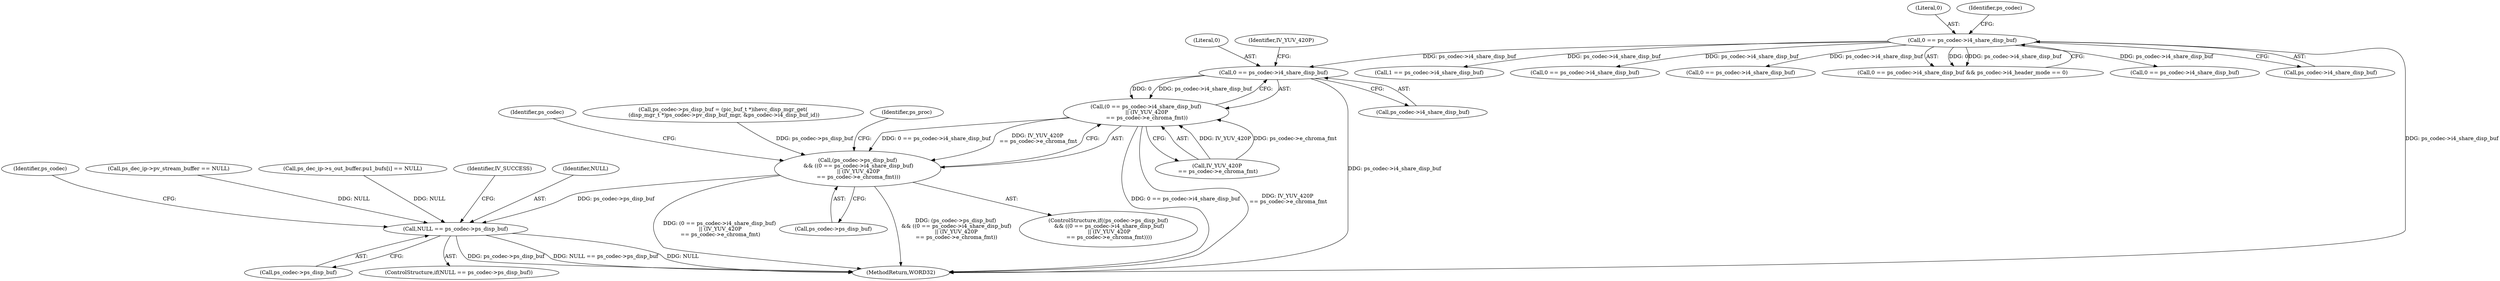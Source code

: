 digraph "0_Android_a33f6725d7e9f92330f995ce2dcf4faa33f6433f@pointer" {
"1000513" [label="(Call,0 == ps_codec->i4_share_disp_buf)"];
"1000353" [label="(Call,0 == ps_codec->i4_share_disp_buf)"];
"1000512" [label="(Call,(0 == ps_codec->i4_share_disp_buf)\n || (IV_YUV_420P\n == ps_codec->e_chroma_fmt))"];
"1000508" [label="(Call,(ps_codec->ps_disp_buf)\n && ((0 == ps_codec->i4_share_disp_buf)\n || (IV_YUV_420P\n == ps_codec->e_chroma_fmt)))"];
"1000670" [label="(Call,NULL == ps_codec->ps_disp_buf)"];
"1000678" [label="(Identifier,ps_codec)"];
"1000589" [label="(Identifier,ps_codec)"];
"1000672" [label="(Call,ps_codec->ps_disp_buf)"];
"1000354" [label="(Literal,0)"];
"1000694" [label="(Call,1 == ps_codec->i4_share_disp_buf)"];
"1000360" [label="(Identifier,ps_codec)"];
"1000507" [label="(ControlStructure,if((ps_codec->ps_disp_buf)\n && ((0 == ps_codec->i4_share_disp_buf)\n || (IV_YUV_420P\n == ps_codec->e_chroma_fmt))))"];
"1000670" [label="(Call,NULL == ps_codec->ps_disp_buf)"];
"1000514" [label="(Literal,0)"];
"1000259" [label="(Call,ps_dec_ip->pv_stream_buffer == NULL)"];
"1000509" [label="(Call,ps_codec->ps_disp_buf)"];
"1000508" [label="(Call,(ps_codec->ps_disp_buf)\n && ((0 == ps_codec->i4_share_disp_buf)\n || (IV_YUV_420P\n == ps_codec->e_chroma_fmt)))"];
"1001570" [label="(Call,0 == ps_codec->i4_share_disp_buf)"];
"1000518" [label="(Call,IV_YUV_420P\n == ps_codec->e_chroma_fmt)"];
"1000403" [label="(Call,ps_dec_ip->s_out_buffer.pu1_bufs[i] == NULL)"];
"1000519" [label="(Identifier,IV_YUV_420P)"];
"1001906" [label="(MethodReturn,WORD32)"];
"1000686" [label="(Identifier,IV_SUCCESS)"];
"1000491" [label="(Call,ps_codec->ps_disp_buf = (pic_buf_t *)ihevc_disp_mgr_get(\n (disp_mgr_t *)ps_codec->pv_disp_buf_mgr, &ps_codec->i4_disp_buf_id))"];
"1000513" [label="(Call,0 == ps_codec->i4_share_disp_buf)"];
"1000669" [label="(ControlStructure,if(NULL == ps_codec->ps_disp_buf))"];
"1001748" [label="(Call,0 == ps_codec->i4_share_disp_buf)"];
"1000526" [label="(Identifier,ps_proc)"];
"1000352" [label="(Call,0 == ps_codec->i4_share_disp_buf && ps_codec->i4_header_mode == 0)"];
"1001290" [label="(Call,0 == ps_codec->i4_share_disp_buf)"];
"1000515" [label="(Call,ps_codec->i4_share_disp_buf)"];
"1000355" [label="(Call,ps_codec->i4_share_disp_buf)"];
"1000512" [label="(Call,(0 == ps_codec->i4_share_disp_buf)\n || (IV_YUV_420P\n == ps_codec->e_chroma_fmt))"];
"1000353" [label="(Call,0 == ps_codec->i4_share_disp_buf)"];
"1000671" [label="(Identifier,NULL)"];
"1000513" -> "1000512"  [label="AST: "];
"1000513" -> "1000515"  [label="CFG: "];
"1000514" -> "1000513"  [label="AST: "];
"1000515" -> "1000513"  [label="AST: "];
"1000519" -> "1000513"  [label="CFG: "];
"1000512" -> "1000513"  [label="CFG: "];
"1000513" -> "1001906"  [label="DDG: ps_codec->i4_share_disp_buf"];
"1000513" -> "1000512"  [label="DDG: 0"];
"1000513" -> "1000512"  [label="DDG: ps_codec->i4_share_disp_buf"];
"1000353" -> "1000513"  [label="DDG: ps_codec->i4_share_disp_buf"];
"1000353" -> "1000352"  [label="AST: "];
"1000353" -> "1000355"  [label="CFG: "];
"1000354" -> "1000353"  [label="AST: "];
"1000355" -> "1000353"  [label="AST: "];
"1000360" -> "1000353"  [label="CFG: "];
"1000352" -> "1000353"  [label="CFG: "];
"1000353" -> "1001906"  [label="DDG: ps_codec->i4_share_disp_buf"];
"1000353" -> "1000352"  [label="DDG: 0"];
"1000353" -> "1000352"  [label="DDG: ps_codec->i4_share_disp_buf"];
"1000353" -> "1000694"  [label="DDG: ps_codec->i4_share_disp_buf"];
"1000353" -> "1001290"  [label="DDG: ps_codec->i4_share_disp_buf"];
"1000353" -> "1001570"  [label="DDG: ps_codec->i4_share_disp_buf"];
"1000353" -> "1001748"  [label="DDG: ps_codec->i4_share_disp_buf"];
"1000512" -> "1000508"  [label="AST: "];
"1000512" -> "1000518"  [label="CFG: "];
"1000518" -> "1000512"  [label="AST: "];
"1000508" -> "1000512"  [label="CFG: "];
"1000512" -> "1001906"  [label="DDG: 0 == ps_codec->i4_share_disp_buf"];
"1000512" -> "1001906"  [label="DDG: IV_YUV_420P\n == ps_codec->e_chroma_fmt"];
"1000512" -> "1000508"  [label="DDG: 0 == ps_codec->i4_share_disp_buf"];
"1000512" -> "1000508"  [label="DDG: IV_YUV_420P\n == ps_codec->e_chroma_fmt"];
"1000518" -> "1000512"  [label="DDG: IV_YUV_420P"];
"1000518" -> "1000512"  [label="DDG: ps_codec->e_chroma_fmt"];
"1000508" -> "1000507"  [label="AST: "];
"1000508" -> "1000509"  [label="CFG: "];
"1000509" -> "1000508"  [label="AST: "];
"1000526" -> "1000508"  [label="CFG: "];
"1000589" -> "1000508"  [label="CFG: "];
"1000508" -> "1001906"  [label="DDG: (0 == ps_codec->i4_share_disp_buf)\n || (IV_YUV_420P\n == ps_codec->e_chroma_fmt)"];
"1000508" -> "1001906"  [label="DDG: (ps_codec->ps_disp_buf)\n && ((0 == ps_codec->i4_share_disp_buf)\n || (IV_YUV_420P\n == ps_codec->e_chroma_fmt))"];
"1000491" -> "1000508"  [label="DDG: ps_codec->ps_disp_buf"];
"1000508" -> "1000670"  [label="DDG: ps_codec->ps_disp_buf"];
"1000670" -> "1000669"  [label="AST: "];
"1000670" -> "1000672"  [label="CFG: "];
"1000671" -> "1000670"  [label="AST: "];
"1000672" -> "1000670"  [label="AST: "];
"1000678" -> "1000670"  [label="CFG: "];
"1000686" -> "1000670"  [label="CFG: "];
"1000670" -> "1001906"  [label="DDG: ps_codec->ps_disp_buf"];
"1000670" -> "1001906"  [label="DDG: NULL == ps_codec->ps_disp_buf"];
"1000670" -> "1001906"  [label="DDG: NULL"];
"1000403" -> "1000670"  [label="DDG: NULL"];
"1000259" -> "1000670"  [label="DDG: NULL"];
}
